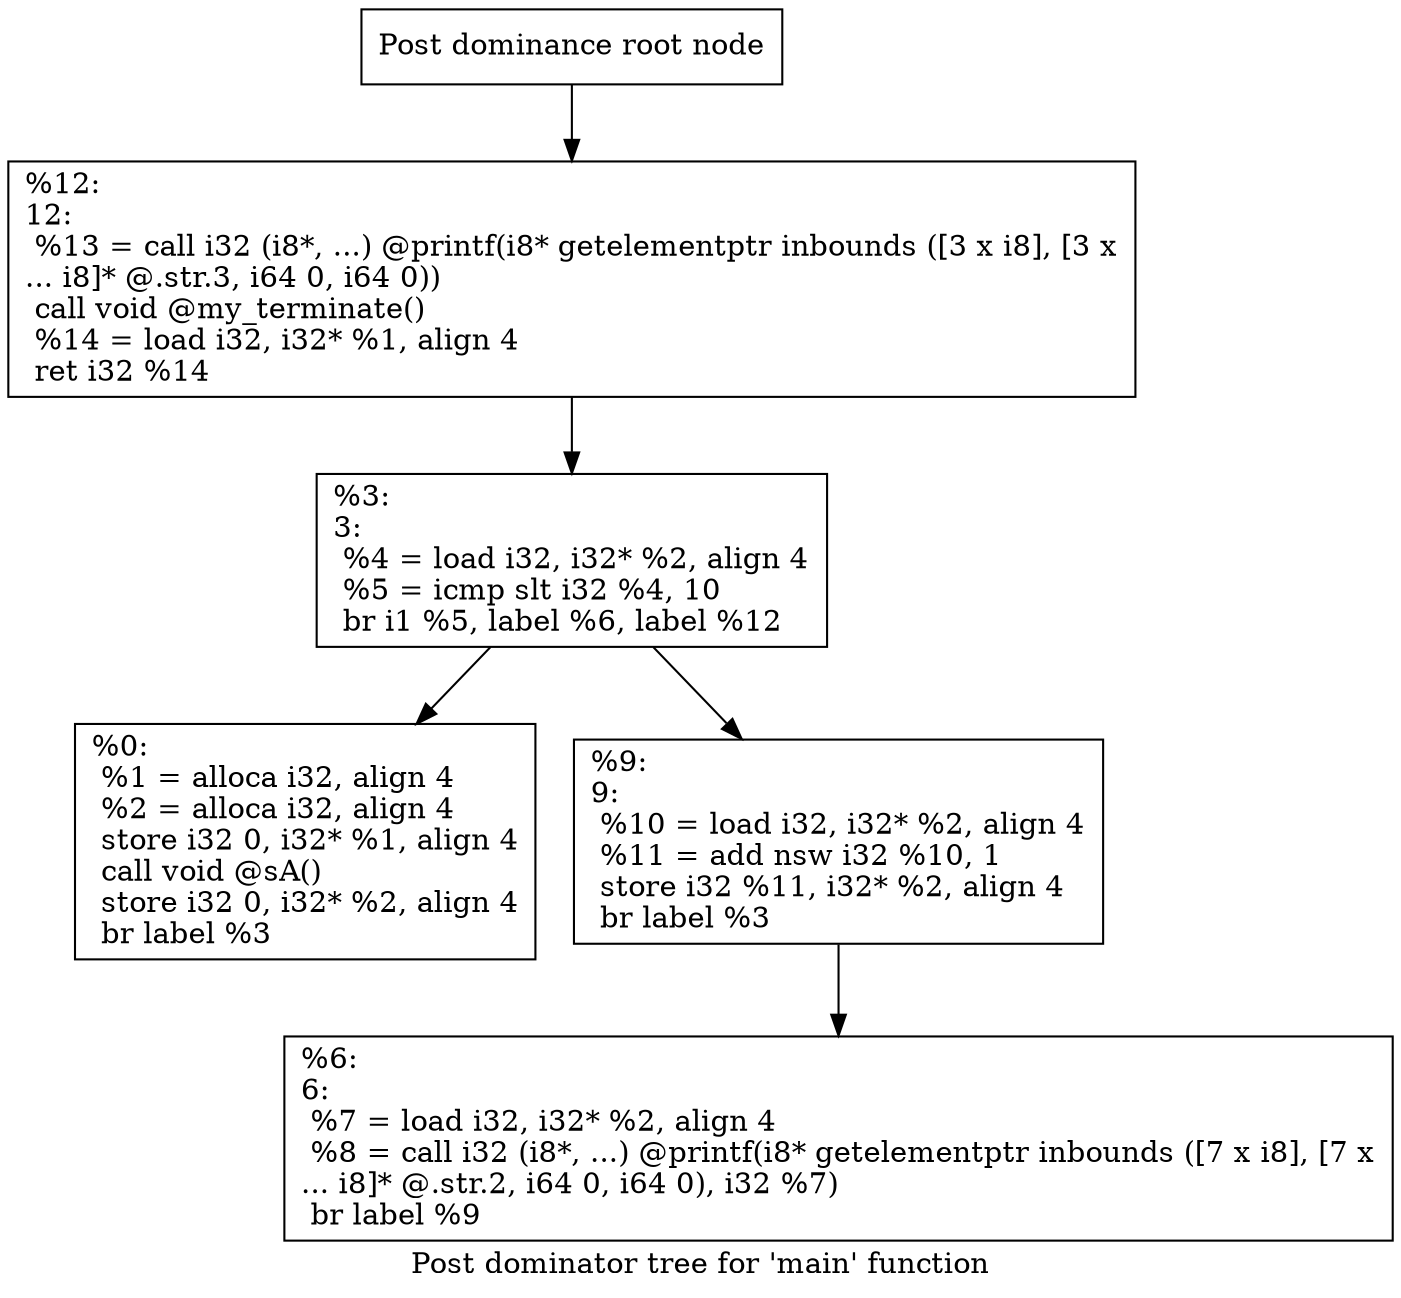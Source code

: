 digraph "Post dominator tree for 'main' function" {
	label="Post dominator tree for 'main' function";

	Node0x556857677ed0 [shape=record,label="{Post dominance root node}"];
	Node0x556857677ed0 -> Node0x556857675ac0;
	Node0x556857675ac0 [shape=record,label="{%12:\l12:                                               \l  %13 = call i32 (i8*, ...) @printf(i8* getelementptr inbounds ([3 x i8], [3 x\l... i8]* @.str.3, i64 0, i64 0))\l  call void @my_terminate()\l  %14 = load i32, i32* %1, align 4\l  ret i32 %14\l}"];
	Node0x556857675ac0 -> Node0x556857677f30;
	Node0x556857677f30 [shape=record,label="{%3:\l3:                                                \l  %4 = load i32, i32* %2, align 4\l  %5 = icmp slt i32 %4, 10\l  br i1 %5, label %6, label %12\l}"];
	Node0x556857677f30 -> Node0x5568576783e0;
	Node0x556857677f30 -> Node0x556857678440;
	Node0x5568576783e0 [shape=record,label="{%0:\l  %1 = alloca i32, align 4\l  %2 = alloca i32, align 4\l  store i32 0, i32* %1, align 4\l  call void @sA()\l  store i32 0, i32* %2, align 4\l  br label %3\l}"];
	Node0x556857678440 [shape=record,label="{%9:\l9:                                                \l  %10 = load i32, i32* %2, align 4\l  %11 = add nsw i32 %10, 1\l  store i32 %11, i32* %2, align 4\l  br label %3\l}"];
	Node0x556857678440 -> Node0x5568576784a0;
	Node0x5568576784a0 [shape=record,label="{%6:\l6:                                                \l  %7 = load i32, i32* %2, align 4\l  %8 = call i32 (i8*, ...) @printf(i8* getelementptr inbounds ([7 x i8], [7 x\l... i8]* @.str.2, i64 0, i64 0), i32 %7)\l  br label %9\l}"];
}
